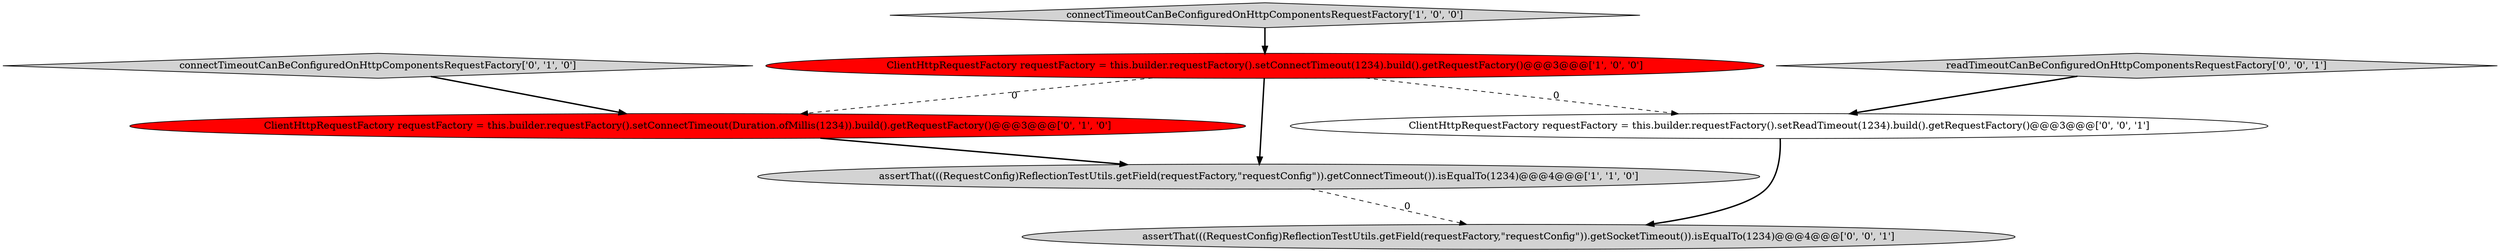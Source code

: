 digraph {
6 [style = filled, label = "ClientHttpRequestFactory requestFactory = this.builder.requestFactory().setReadTimeout(1234).build().getRequestFactory()@@@3@@@['0', '0', '1']", fillcolor = white, shape = ellipse image = "AAA0AAABBB3BBB"];
5 [style = filled, label = "assertThat(((RequestConfig)ReflectionTestUtils.getField(requestFactory,\"requestConfig\")).getSocketTimeout()).isEqualTo(1234)@@@4@@@['0', '0', '1']", fillcolor = lightgray, shape = ellipse image = "AAA0AAABBB3BBB"];
1 [style = filled, label = "connectTimeoutCanBeConfiguredOnHttpComponentsRequestFactory['1', '0', '0']", fillcolor = lightgray, shape = diamond image = "AAA0AAABBB1BBB"];
7 [style = filled, label = "readTimeoutCanBeConfiguredOnHttpComponentsRequestFactory['0', '0', '1']", fillcolor = lightgray, shape = diamond image = "AAA0AAABBB3BBB"];
0 [style = filled, label = "assertThat(((RequestConfig)ReflectionTestUtils.getField(requestFactory,\"requestConfig\")).getConnectTimeout()).isEqualTo(1234)@@@4@@@['1', '1', '0']", fillcolor = lightgray, shape = ellipse image = "AAA0AAABBB1BBB"];
2 [style = filled, label = "ClientHttpRequestFactory requestFactory = this.builder.requestFactory().setConnectTimeout(1234).build().getRequestFactory()@@@3@@@['1', '0', '0']", fillcolor = red, shape = ellipse image = "AAA1AAABBB1BBB"];
4 [style = filled, label = "ClientHttpRequestFactory requestFactory = this.builder.requestFactory().setConnectTimeout(Duration.ofMillis(1234)).build().getRequestFactory()@@@3@@@['0', '1', '0']", fillcolor = red, shape = ellipse image = "AAA1AAABBB2BBB"];
3 [style = filled, label = "connectTimeoutCanBeConfiguredOnHttpComponentsRequestFactory['0', '1', '0']", fillcolor = lightgray, shape = diamond image = "AAA0AAABBB2BBB"];
6->5 [style = bold, label=""];
1->2 [style = bold, label=""];
2->0 [style = bold, label=""];
0->5 [style = dashed, label="0"];
3->4 [style = bold, label=""];
7->6 [style = bold, label=""];
4->0 [style = bold, label=""];
2->4 [style = dashed, label="0"];
2->6 [style = dashed, label="0"];
}
